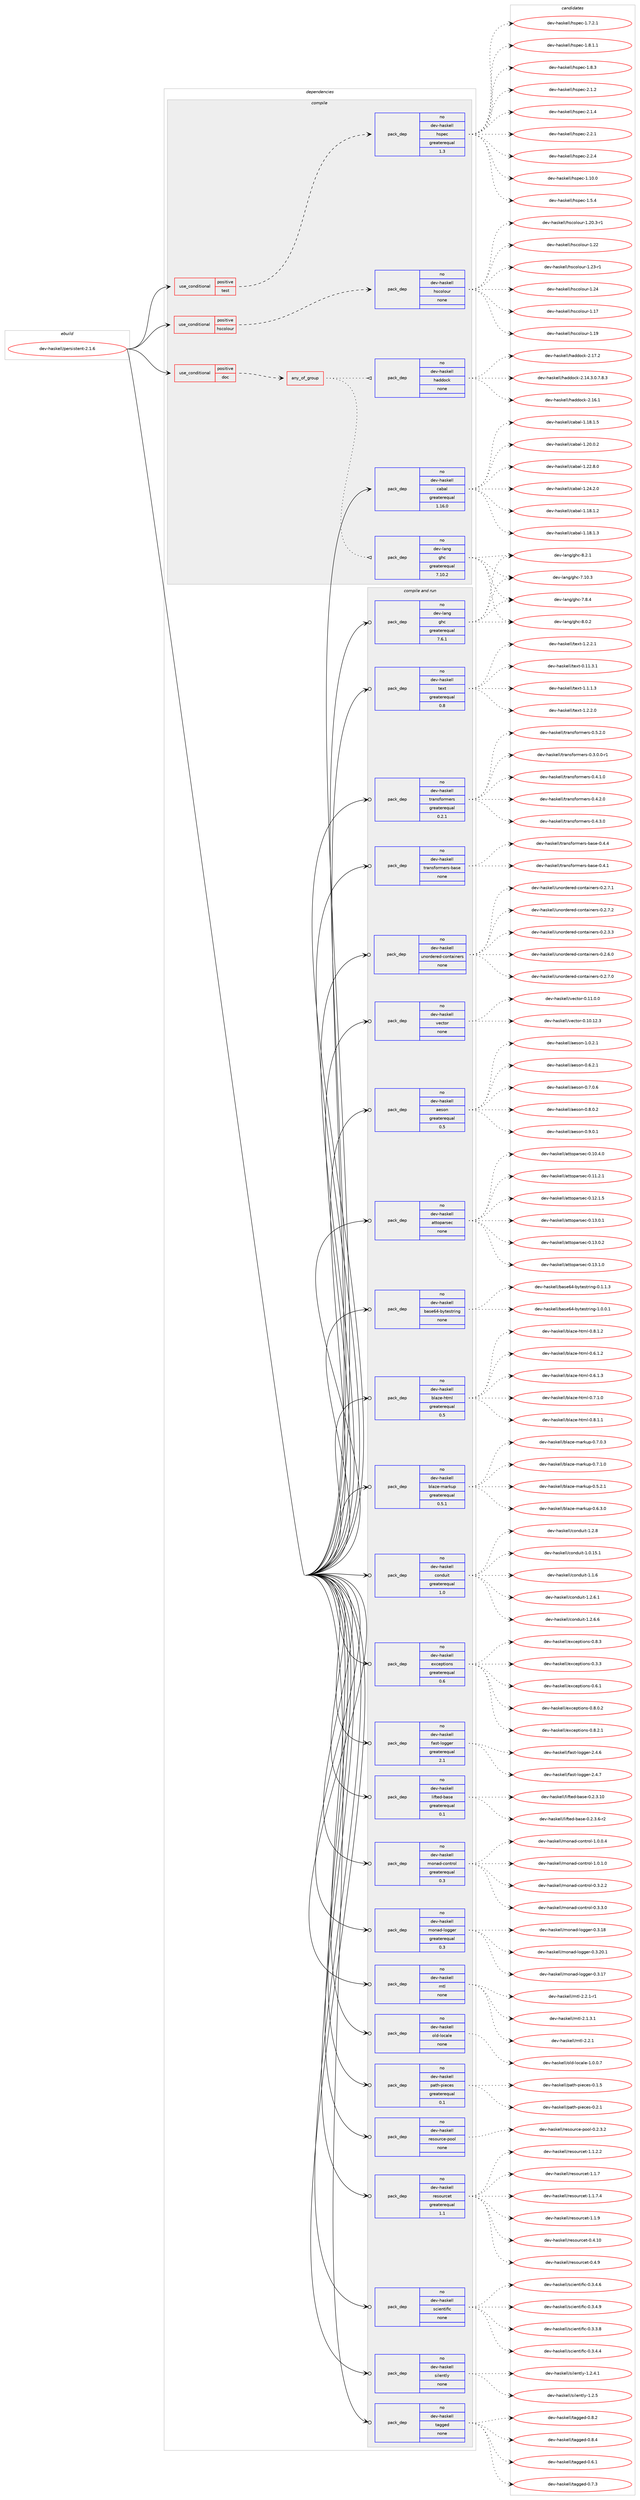 digraph prolog {

# *************
# Graph options
# *************

newrank=true;
concentrate=true;
compound=true;
graph [rankdir=LR,fontname=Helvetica,fontsize=10,ranksep=1.5];#, ranksep=2.5, nodesep=0.2];
edge  [arrowhead=vee];
node  [fontname=Helvetica,fontsize=10];

# **********
# The ebuild
# **********

subgraph cluster_leftcol {
color=gray;
rank=same;
label=<<i>ebuild</i>>;
id [label="dev-haskell/persistent-2.1.6", color=red, width=4, href="../dev-haskell/persistent-2.1.6.svg"];
}

# ****************
# The dependencies
# ****************

subgraph cluster_midcol {
color=gray;
label=<<i>dependencies</i>>;
subgraph cluster_compile {
fillcolor="#eeeeee";
style=filled;
label=<<i>compile</i>>;
subgraph cond20315 {
dependency89377 [label=<<TABLE BORDER="0" CELLBORDER="1" CELLSPACING="0" CELLPADDING="4"><TR><TD ROWSPAN="3" CELLPADDING="10">use_conditional</TD></TR><TR><TD>positive</TD></TR><TR><TD>doc</TD></TR></TABLE>>, shape=none, color=red];
subgraph any2487 {
dependency89378 [label=<<TABLE BORDER="0" CELLBORDER="1" CELLSPACING="0" CELLPADDING="4"><TR><TD CELLPADDING="10">any_of_group</TD></TR></TABLE>>, shape=none, color=red];subgraph pack66545 {
dependency89379 [label=<<TABLE BORDER="0" CELLBORDER="1" CELLSPACING="0" CELLPADDING="4" WIDTH="220"><TR><TD ROWSPAN="6" CELLPADDING="30">pack_dep</TD></TR><TR><TD WIDTH="110">no</TD></TR><TR><TD>dev-haskell</TD></TR><TR><TD>haddock</TD></TR><TR><TD>none</TD></TR><TR><TD></TD></TR></TABLE>>, shape=none, color=blue];
}
dependency89378:e -> dependency89379:w [weight=20,style="dotted",arrowhead="oinv"];
subgraph pack66546 {
dependency89380 [label=<<TABLE BORDER="0" CELLBORDER="1" CELLSPACING="0" CELLPADDING="4" WIDTH="220"><TR><TD ROWSPAN="6" CELLPADDING="30">pack_dep</TD></TR><TR><TD WIDTH="110">no</TD></TR><TR><TD>dev-lang</TD></TR><TR><TD>ghc</TD></TR><TR><TD>greaterequal</TD></TR><TR><TD>7.10.2</TD></TR></TABLE>>, shape=none, color=blue];
}
dependency89378:e -> dependency89380:w [weight=20,style="dotted",arrowhead="oinv"];
}
dependency89377:e -> dependency89378:w [weight=20,style="dashed",arrowhead="vee"];
}
id:e -> dependency89377:w [weight=20,style="solid",arrowhead="vee"];
subgraph cond20316 {
dependency89381 [label=<<TABLE BORDER="0" CELLBORDER="1" CELLSPACING="0" CELLPADDING="4"><TR><TD ROWSPAN="3" CELLPADDING="10">use_conditional</TD></TR><TR><TD>positive</TD></TR><TR><TD>hscolour</TD></TR></TABLE>>, shape=none, color=red];
subgraph pack66547 {
dependency89382 [label=<<TABLE BORDER="0" CELLBORDER="1" CELLSPACING="0" CELLPADDING="4" WIDTH="220"><TR><TD ROWSPAN="6" CELLPADDING="30">pack_dep</TD></TR><TR><TD WIDTH="110">no</TD></TR><TR><TD>dev-haskell</TD></TR><TR><TD>hscolour</TD></TR><TR><TD>none</TD></TR><TR><TD></TD></TR></TABLE>>, shape=none, color=blue];
}
dependency89381:e -> dependency89382:w [weight=20,style="dashed",arrowhead="vee"];
}
id:e -> dependency89381:w [weight=20,style="solid",arrowhead="vee"];
subgraph cond20317 {
dependency89383 [label=<<TABLE BORDER="0" CELLBORDER="1" CELLSPACING="0" CELLPADDING="4"><TR><TD ROWSPAN="3" CELLPADDING="10">use_conditional</TD></TR><TR><TD>positive</TD></TR><TR><TD>test</TD></TR></TABLE>>, shape=none, color=red];
subgraph pack66548 {
dependency89384 [label=<<TABLE BORDER="0" CELLBORDER="1" CELLSPACING="0" CELLPADDING="4" WIDTH="220"><TR><TD ROWSPAN="6" CELLPADDING="30">pack_dep</TD></TR><TR><TD WIDTH="110">no</TD></TR><TR><TD>dev-haskell</TD></TR><TR><TD>hspec</TD></TR><TR><TD>greaterequal</TD></TR><TR><TD>1.3</TD></TR></TABLE>>, shape=none, color=blue];
}
dependency89383:e -> dependency89384:w [weight=20,style="dashed",arrowhead="vee"];
}
id:e -> dependency89383:w [weight=20,style="solid",arrowhead="vee"];
subgraph pack66549 {
dependency89385 [label=<<TABLE BORDER="0" CELLBORDER="1" CELLSPACING="0" CELLPADDING="4" WIDTH="220"><TR><TD ROWSPAN="6" CELLPADDING="30">pack_dep</TD></TR><TR><TD WIDTH="110">no</TD></TR><TR><TD>dev-haskell</TD></TR><TR><TD>cabal</TD></TR><TR><TD>greaterequal</TD></TR><TR><TD>1.16.0</TD></TR></TABLE>>, shape=none, color=blue];
}
id:e -> dependency89385:w [weight=20,style="solid",arrowhead="vee"];
}
subgraph cluster_compileandrun {
fillcolor="#eeeeee";
style=filled;
label=<<i>compile and run</i>>;
subgraph pack66550 {
dependency89386 [label=<<TABLE BORDER="0" CELLBORDER="1" CELLSPACING="0" CELLPADDING="4" WIDTH="220"><TR><TD ROWSPAN="6" CELLPADDING="30">pack_dep</TD></TR><TR><TD WIDTH="110">no</TD></TR><TR><TD>dev-haskell</TD></TR><TR><TD>aeson</TD></TR><TR><TD>greaterequal</TD></TR><TR><TD>0.5</TD></TR></TABLE>>, shape=none, color=blue];
}
id:e -> dependency89386:w [weight=20,style="solid",arrowhead="odotvee"];
subgraph pack66551 {
dependency89387 [label=<<TABLE BORDER="0" CELLBORDER="1" CELLSPACING="0" CELLPADDING="4" WIDTH="220"><TR><TD ROWSPAN="6" CELLPADDING="30">pack_dep</TD></TR><TR><TD WIDTH="110">no</TD></TR><TR><TD>dev-haskell</TD></TR><TR><TD>attoparsec</TD></TR><TR><TD>none</TD></TR><TR><TD></TD></TR></TABLE>>, shape=none, color=blue];
}
id:e -> dependency89387:w [weight=20,style="solid",arrowhead="odotvee"];
subgraph pack66552 {
dependency89388 [label=<<TABLE BORDER="0" CELLBORDER="1" CELLSPACING="0" CELLPADDING="4" WIDTH="220"><TR><TD ROWSPAN="6" CELLPADDING="30">pack_dep</TD></TR><TR><TD WIDTH="110">no</TD></TR><TR><TD>dev-haskell</TD></TR><TR><TD>base64-bytestring</TD></TR><TR><TD>none</TD></TR><TR><TD></TD></TR></TABLE>>, shape=none, color=blue];
}
id:e -> dependency89388:w [weight=20,style="solid",arrowhead="odotvee"];
subgraph pack66553 {
dependency89389 [label=<<TABLE BORDER="0" CELLBORDER="1" CELLSPACING="0" CELLPADDING="4" WIDTH="220"><TR><TD ROWSPAN="6" CELLPADDING="30">pack_dep</TD></TR><TR><TD WIDTH="110">no</TD></TR><TR><TD>dev-haskell</TD></TR><TR><TD>blaze-html</TD></TR><TR><TD>greaterequal</TD></TR><TR><TD>0.5</TD></TR></TABLE>>, shape=none, color=blue];
}
id:e -> dependency89389:w [weight=20,style="solid",arrowhead="odotvee"];
subgraph pack66554 {
dependency89390 [label=<<TABLE BORDER="0" CELLBORDER="1" CELLSPACING="0" CELLPADDING="4" WIDTH="220"><TR><TD ROWSPAN="6" CELLPADDING="30">pack_dep</TD></TR><TR><TD WIDTH="110">no</TD></TR><TR><TD>dev-haskell</TD></TR><TR><TD>blaze-markup</TD></TR><TR><TD>greaterequal</TD></TR><TR><TD>0.5.1</TD></TR></TABLE>>, shape=none, color=blue];
}
id:e -> dependency89390:w [weight=20,style="solid",arrowhead="odotvee"];
subgraph pack66555 {
dependency89391 [label=<<TABLE BORDER="0" CELLBORDER="1" CELLSPACING="0" CELLPADDING="4" WIDTH="220"><TR><TD ROWSPAN="6" CELLPADDING="30">pack_dep</TD></TR><TR><TD WIDTH="110">no</TD></TR><TR><TD>dev-haskell</TD></TR><TR><TD>conduit</TD></TR><TR><TD>greaterequal</TD></TR><TR><TD>1.0</TD></TR></TABLE>>, shape=none, color=blue];
}
id:e -> dependency89391:w [weight=20,style="solid",arrowhead="odotvee"];
subgraph pack66556 {
dependency89392 [label=<<TABLE BORDER="0" CELLBORDER="1" CELLSPACING="0" CELLPADDING="4" WIDTH="220"><TR><TD ROWSPAN="6" CELLPADDING="30">pack_dep</TD></TR><TR><TD WIDTH="110">no</TD></TR><TR><TD>dev-haskell</TD></TR><TR><TD>exceptions</TD></TR><TR><TD>greaterequal</TD></TR><TR><TD>0.6</TD></TR></TABLE>>, shape=none, color=blue];
}
id:e -> dependency89392:w [weight=20,style="solid",arrowhead="odotvee"];
subgraph pack66557 {
dependency89393 [label=<<TABLE BORDER="0" CELLBORDER="1" CELLSPACING="0" CELLPADDING="4" WIDTH="220"><TR><TD ROWSPAN="6" CELLPADDING="30">pack_dep</TD></TR><TR><TD WIDTH="110">no</TD></TR><TR><TD>dev-haskell</TD></TR><TR><TD>fast-logger</TD></TR><TR><TD>greaterequal</TD></TR><TR><TD>2.1</TD></TR></TABLE>>, shape=none, color=blue];
}
id:e -> dependency89393:w [weight=20,style="solid",arrowhead="odotvee"];
subgraph pack66558 {
dependency89394 [label=<<TABLE BORDER="0" CELLBORDER="1" CELLSPACING="0" CELLPADDING="4" WIDTH="220"><TR><TD ROWSPAN="6" CELLPADDING="30">pack_dep</TD></TR><TR><TD WIDTH="110">no</TD></TR><TR><TD>dev-haskell</TD></TR><TR><TD>lifted-base</TD></TR><TR><TD>greaterequal</TD></TR><TR><TD>0.1</TD></TR></TABLE>>, shape=none, color=blue];
}
id:e -> dependency89394:w [weight=20,style="solid",arrowhead="odotvee"];
subgraph pack66559 {
dependency89395 [label=<<TABLE BORDER="0" CELLBORDER="1" CELLSPACING="0" CELLPADDING="4" WIDTH="220"><TR><TD ROWSPAN="6" CELLPADDING="30">pack_dep</TD></TR><TR><TD WIDTH="110">no</TD></TR><TR><TD>dev-haskell</TD></TR><TR><TD>monad-control</TD></TR><TR><TD>greaterequal</TD></TR><TR><TD>0.3</TD></TR></TABLE>>, shape=none, color=blue];
}
id:e -> dependency89395:w [weight=20,style="solid",arrowhead="odotvee"];
subgraph pack66560 {
dependency89396 [label=<<TABLE BORDER="0" CELLBORDER="1" CELLSPACING="0" CELLPADDING="4" WIDTH="220"><TR><TD ROWSPAN="6" CELLPADDING="30">pack_dep</TD></TR><TR><TD WIDTH="110">no</TD></TR><TR><TD>dev-haskell</TD></TR><TR><TD>monad-logger</TD></TR><TR><TD>greaterequal</TD></TR><TR><TD>0.3</TD></TR></TABLE>>, shape=none, color=blue];
}
id:e -> dependency89396:w [weight=20,style="solid",arrowhead="odotvee"];
subgraph pack66561 {
dependency89397 [label=<<TABLE BORDER="0" CELLBORDER="1" CELLSPACING="0" CELLPADDING="4" WIDTH="220"><TR><TD ROWSPAN="6" CELLPADDING="30">pack_dep</TD></TR><TR><TD WIDTH="110">no</TD></TR><TR><TD>dev-haskell</TD></TR><TR><TD>mtl</TD></TR><TR><TD>none</TD></TR><TR><TD></TD></TR></TABLE>>, shape=none, color=blue];
}
id:e -> dependency89397:w [weight=20,style="solid",arrowhead="odotvee"];
subgraph pack66562 {
dependency89398 [label=<<TABLE BORDER="0" CELLBORDER="1" CELLSPACING="0" CELLPADDING="4" WIDTH="220"><TR><TD ROWSPAN="6" CELLPADDING="30">pack_dep</TD></TR><TR><TD WIDTH="110">no</TD></TR><TR><TD>dev-haskell</TD></TR><TR><TD>old-locale</TD></TR><TR><TD>none</TD></TR><TR><TD></TD></TR></TABLE>>, shape=none, color=blue];
}
id:e -> dependency89398:w [weight=20,style="solid",arrowhead="odotvee"];
subgraph pack66563 {
dependency89399 [label=<<TABLE BORDER="0" CELLBORDER="1" CELLSPACING="0" CELLPADDING="4" WIDTH="220"><TR><TD ROWSPAN="6" CELLPADDING="30">pack_dep</TD></TR><TR><TD WIDTH="110">no</TD></TR><TR><TD>dev-haskell</TD></TR><TR><TD>path-pieces</TD></TR><TR><TD>greaterequal</TD></TR><TR><TD>0.1</TD></TR></TABLE>>, shape=none, color=blue];
}
id:e -> dependency89399:w [weight=20,style="solid",arrowhead="odotvee"];
subgraph pack66564 {
dependency89400 [label=<<TABLE BORDER="0" CELLBORDER="1" CELLSPACING="0" CELLPADDING="4" WIDTH="220"><TR><TD ROWSPAN="6" CELLPADDING="30">pack_dep</TD></TR><TR><TD WIDTH="110">no</TD></TR><TR><TD>dev-haskell</TD></TR><TR><TD>resource-pool</TD></TR><TR><TD>none</TD></TR><TR><TD></TD></TR></TABLE>>, shape=none, color=blue];
}
id:e -> dependency89400:w [weight=20,style="solid",arrowhead="odotvee"];
subgraph pack66565 {
dependency89401 [label=<<TABLE BORDER="0" CELLBORDER="1" CELLSPACING="0" CELLPADDING="4" WIDTH="220"><TR><TD ROWSPAN="6" CELLPADDING="30">pack_dep</TD></TR><TR><TD WIDTH="110">no</TD></TR><TR><TD>dev-haskell</TD></TR><TR><TD>resourcet</TD></TR><TR><TD>greaterequal</TD></TR><TR><TD>1.1</TD></TR></TABLE>>, shape=none, color=blue];
}
id:e -> dependency89401:w [weight=20,style="solid",arrowhead="odotvee"];
subgraph pack66566 {
dependency89402 [label=<<TABLE BORDER="0" CELLBORDER="1" CELLSPACING="0" CELLPADDING="4" WIDTH="220"><TR><TD ROWSPAN="6" CELLPADDING="30">pack_dep</TD></TR><TR><TD WIDTH="110">no</TD></TR><TR><TD>dev-haskell</TD></TR><TR><TD>scientific</TD></TR><TR><TD>none</TD></TR><TR><TD></TD></TR></TABLE>>, shape=none, color=blue];
}
id:e -> dependency89402:w [weight=20,style="solid",arrowhead="odotvee"];
subgraph pack66567 {
dependency89403 [label=<<TABLE BORDER="0" CELLBORDER="1" CELLSPACING="0" CELLPADDING="4" WIDTH="220"><TR><TD ROWSPAN="6" CELLPADDING="30">pack_dep</TD></TR><TR><TD WIDTH="110">no</TD></TR><TR><TD>dev-haskell</TD></TR><TR><TD>silently</TD></TR><TR><TD>none</TD></TR><TR><TD></TD></TR></TABLE>>, shape=none, color=blue];
}
id:e -> dependency89403:w [weight=20,style="solid",arrowhead="odotvee"];
subgraph pack66568 {
dependency89404 [label=<<TABLE BORDER="0" CELLBORDER="1" CELLSPACING="0" CELLPADDING="4" WIDTH="220"><TR><TD ROWSPAN="6" CELLPADDING="30">pack_dep</TD></TR><TR><TD WIDTH="110">no</TD></TR><TR><TD>dev-haskell</TD></TR><TR><TD>tagged</TD></TR><TR><TD>none</TD></TR><TR><TD></TD></TR></TABLE>>, shape=none, color=blue];
}
id:e -> dependency89404:w [weight=20,style="solid",arrowhead="odotvee"];
subgraph pack66569 {
dependency89405 [label=<<TABLE BORDER="0" CELLBORDER="1" CELLSPACING="0" CELLPADDING="4" WIDTH="220"><TR><TD ROWSPAN="6" CELLPADDING="30">pack_dep</TD></TR><TR><TD WIDTH="110">no</TD></TR><TR><TD>dev-haskell</TD></TR><TR><TD>text</TD></TR><TR><TD>greaterequal</TD></TR><TR><TD>0.8</TD></TR></TABLE>>, shape=none, color=blue];
}
id:e -> dependency89405:w [weight=20,style="solid",arrowhead="odotvee"];
subgraph pack66570 {
dependency89406 [label=<<TABLE BORDER="0" CELLBORDER="1" CELLSPACING="0" CELLPADDING="4" WIDTH="220"><TR><TD ROWSPAN="6" CELLPADDING="30">pack_dep</TD></TR><TR><TD WIDTH="110">no</TD></TR><TR><TD>dev-haskell</TD></TR><TR><TD>transformers</TD></TR><TR><TD>greaterequal</TD></TR><TR><TD>0.2.1</TD></TR></TABLE>>, shape=none, color=blue];
}
id:e -> dependency89406:w [weight=20,style="solid",arrowhead="odotvee"];
subgraph pack66571 {
dependency89407 [label=<<TABLE BORDER="0" CELLBORDER="1" CELLSPACING="0" CELLPADDING="4" WIDTH="220"><TR><TD ROWSPAN="6" CELLPADDING="30">pack_dep</TD></TR><TR><TD WIDTH="110">no</TD></TR><TR><TD>dev-haskell</TD></TR><TR><TD>transformers-base</TD></TR><TR><TD>none</TD></TR><TR><TD></TD></TR></TABLE>>, shape=none, color=blue];
}
id:e -> dependency89407:w [weight=20,style="solid",arrowhead="odotvee"];
subgraph pack66572 {
dependency89408 [label=<<TABLE BORDER="0" CELLBORDER="1" CELLSPACING="0" CELLPADDING="4" WIDTH="220"><TR><TD ROWSPAN="6" CELLPADDING="30">pack_dep</TD></TR><TR><TD WIDTH="110">no</TD></TR><TR><TD>dev-haskell</TD></TR><TR><TD>unordered-containers</TD></TR><TR><TD>none</TD></TR><TR><TD></TD></TR></TABLE>>, shape=none, color=blue];
}
id:e -> dependency89408:w [weight=20,style="solid",arrowhead="odotvee"];
subgraph pack66573 {
dependency89409 [label=<<TABLE BORDER="0" CELLBORDER="1" CELLSPACING="0" CELLPADDING="4" WIDTH="220"><TR><TD ROWSPAN="6" CELLPADDING="30">pack_dep</TD></TR><TR><TD WIDTH="110">no</TD></TR><TR><TD>dev-haskell</TD></TR><TR><TD>vector</TD></TR><TR><TD>none</TD></TR><TR><TD></TD></TR></TABLE>>, shape=none, color=blue];
}
id:e -> dependency89409:w [weight=20,style="solid",arrowhead="odotvee"];
subgraph pack66574 {
dependency89410 [label=<<TABLE BORDER="0" CELLBORDER="1" CELLSPACING="0" CELLPADDING="4" WIDTH="220"><TR><TD ROWSPAN="6" CELLPADDING="30">pack_dep</TD></TR><TR><TD WIDTH="110">no</TD></TR><TR><TD>dev-lang</TD></TR><TR><TD>ghc</TD></TR><TR><TD>greaterequal</TD></TR><TR><TD>7.6.1</TD></TR></TABLE>>, shape=none, color=blue];
}
id:e -> dependency89410:w [weight=20,style="solid",arrowhead="odotvee"];
}
subgraph cluster_run {
fillcolor="#eeeeee";
style=filled;
label=<<i>run</i>>;
}
}

# **************
# The candidates
# **************

subgraph cluster_choices {
rank=same;
color=gray;
label=<<i>candidates</i>>;

subgraph choice66545 {
color=black;
nodesep=1;
choice1001011184510497115107101108108471049710010011199107455046495246514648465546564651 [label="dev-haskell/haddock-2.14.3.0.7.8.3", color=red, width=4,href="../dev-haskell/haddock-2.14.3.0.7.8.3.svg"];
choice100101118451049711510710110810847104971001001119910745504649544649 [label="dev-haskell/haddock-2.16.1", color=red, width=4,href="../dev-haskell/haddock-2.16.1.svg"];
choice100101118451049711510710110810847104971001001119910745504649554650 [label="dev-haskell/haddock-2.17.2", color=red, width=4,href="../dev-haskell/haddock-2.17.2.svg"];
dependency89379:e -> choice1001011184510497115107101108108471049710010011199107455046495246514648465546564651:w [style=dotted,weight="100"];
dependency89379:e -> choice100101118451049711510710110810847104971001001119910745504649544649:w [style=dotted,weight="100"];
dependency89379:e -> choice100101118451049711510710110810847104971001001119910745504649554650:w [style=dotted,weight="100"];
}
subgraph choice66546 {
color=black;
nodesep=1;
choice1001011184510897110103471031049945554649484651 [label="dev-lang/ghc-7.10.3", color=red, width=4,href="../dev-lang/ghc-7.10.3.svg"];
choice10010111845108971101034710310499455546564652 [label="dev-lang/ghc-7.8.4", color=red, width=4,href="../dev-lang/ghc-7.8.4.svg"];
choice10010111845108971101034710310499455646484650 [label="dev-lang/ghc-8.0.2", color=red, width=4,href="../dev-lang/ghc-8.0.2.svg"];
choice10010111845108971101034710310499455646504649 [label="dev-lang/ghc-8.2.1", color=red, width=4,href="../dev-lang/ghc-8.2.1.svg"];
dependency89380:e -> choice1001011184510897110103471031049945554649484651:w [style=dotted,weight="100"];
dependency89380:e -> choice10010111845108971101034710310499455546564652:w [style=dotted,weight="100"];
dependency89380:e -> choice10010111845108971101034710310499455646484650:w [style=dotted,weight="100"];
dependency89380:e -> choice10010111845108971101034710310499455646504649:w [style=dotted,weight="100"];
}
subgraph choice66547 {
color=black;
nodesep=1;
choice100101118451049711510710110810847104115991111081111171144549464955 [label="dev-haskell/hscolour-1.17", color=red, width=4,href="../dev-haskell/hscolour-1.17.svg"];
choice100101118451049711510710110810847104115991111081111171144549464957 [label="dev-haskell/hscolour-1.19", color=red, width=4,href="../dev-haskell/hscolour-1.19.svg"];
choice10010111845104971151071011081084710411599111108111117114454946504846514511449 [label="dev-haskell/hscolour-1.20.3-r1", color=red, width=4,href="../dev-haskell/hscolour-1.20.3-r1.svg"];
choice100101118451049711510710110810847104115991111081111171144549465050 [label="dev-haskell/hscolour-1.22", color=red, width=4,href="../dev-haskell/hscolour-1.22.svg"];
choice1001011184510497115107101108108471041159911110811111711445494650514511449 [label="dev-haskell/hscolour-1.23-r1", color=red, width=4,href="../dev-haskell/hscolour-1.23-r1.svg"];
choice100101118451049711510710110810847104115991111081111171144549465052 [label="dev-haskell/hscolour-1.24", color=red, width=4,href="../dev-haskell/hscolour-1.24.svg"];
dependency89382:e -> choice100101118451049711510710110810847104115991111081111171144549464955:w [style=dotted,weight="100"];
dependency89382:e -> choice100101118451049711510710110810847104115991111081111171144549464957:w [style=dotted,weight="100"];
dependency89382:e -> choice10010111845104971151071011081084710411599111108111117114454946504846514511449:w [style=dotted,weight="100"];
dependency89382:e -> choice100101118451049711510710110810847104115991111081111171144549465050:w [style=dotted,weight="100"];
dependency89382:e -> choice1001011184510497115107101108108471041159911110811111711445494650514511449:w [style=dotted,weight="100"];
dependency89382:e -> choice100101118451049711510710110810847104115991111081111171144549465052:w [style=dotted,weight="100"];
}
subgraph choice66548 {
color=black;
nodesep=1;
choice1001011184510497115107101108108471041151121019945494649484648 [label="dev-haskell/hspec-1.10.0", color=red, width=4,href="../dev-haskell/hspec-1.10.0.svg"];
choice10010111845104971151071011081084710411511210199454946534652 [label="dev-haskell/hspec-1.5.4", color=red, width=4,href="../dev-haskell/hspec-1.5.4.svg"];
choice100101118451049711510710110810847104115112101994549465546504649 [label="dev-haskell/hspec-1.7.2.1", color=red, width=4,href="../dev-haskell/hspec-1.7.2.1.svg"];
choice100101118451049711510710110810847104115112101994549465646494649 [label="dev-haskell/hspec-1.8.1.1", color=red, width=4,href="../dev-haskell/hspec-1.8.1.1.svg"];
choice10010111845104971151071011081084710411511210199454946564651 [label="dev-haskell/hspec-1.8.3", color=red, width=4,href="../dev-haskell/hspec-1.8.3.svg"];
choice10010111845104971151071011081084710411511210199455046494650 [label="dev-haskell/hspec-2.1.2", color=red, width=4,href="../dev-haskell/hspec-2.1.2.svg"];
choice10010111845104971151071011081084710411511210199455046494652 [label="dev-haskell/hspec-2.1.4", color=red, width=4,href="../dev-haskell/hspec-2.1.4.svg"];
choice10010111845104971151071011081084710411511210199455046504649 [label="dev-haskell/hspec-2.2.1", color=red, width=4,href="../dev-haskell/hspec-2.2.1.svg"];
choice10010111845104971151071011081084710411511210199455046504652 [label="dev-haskell/hspec-2.2.4", color=red, width=4,href="../dev-haskell/hspec-2.2.4.svg"];
dependency89384:e -> choice1001011184510497115107101108108471041151121019945494649484648:w [style=dotted,weight="100"];
dependency89384:e -> choice10010111845104971151071011081084710411511210199454946534652:w [style=dotted,weight="100"];
dependency89384:e -> choice100101118451049711510710110810847104115112101994549465546504649:w [style=dotted,weight="100"];
dependency89384:e -> choice100101118451049711510710110810847104115112101994549465646494649:w [style=dotted,weight="100"];
dependency89384:e -> choice10010111845104971151071011081084710411511210199454946564651:w [style=dotted,weight="100"];
dependency89384:e -> choice10010111845104971151071011081084710411511210199455046494650:w [style=dotted,weight="100"];
dependency89384:e -> choice10010111845104971151071011081084710411511210199455046494652:w [style=dotted,weight="100"];
dependency89384:e -> choice10010111845104971151071011081084710411511210199455046504649:w [style=dotted,weight="100"];
dependency89384:e -> choice10010111845104971151071011081084710411511210199455046504652:w [style=dotted,weight="100"];
}
subgraph choice66549 {
color=black;
nodesep=1;
choice10010111845104971151071011081084799979897108454946495646494650 [label="dev-haskell/cabal-1.18.1.2", color=red, width=4,href="../dev-haskell/cabal-1.18.1.2.svg"];
choice10010111845104971151071011081084799979897108454946495646494651 [label="dev-haskell/cabal-1.18.1.3", color=red, width=4,href="../dev-haskell/cabal-1.18.1.3.svg"];
choice10010111845104971151071011081084799979897108454946495646494653 [label="dev-haskell/cabal-1.18.1.5", color=red, width=4,href="../dev-haskell/cabal-1.18.1.5.svg"];
choice10010111845104971151071011081084799979897108454946504846484650 [label="dev-haskell/cabal-1.20.0.2", color=red, width=4,href="../dev-haskell/cabal-1.20.0.2.svg"];
choice10010111845104971151071011081084799979897108454946505046564648 [label="dev-haskell/cabal-1.22.8.0", color=red, width=4,href="../dev-haskell/cabal-1.22.8.0.svg"];
choice10010111845104971151071011081084799979897108454946505246504648 [label="dev-haskell/cabal-1.24.2.0", color=red, width=4,href="../dev-haskell/cabal-1.24.2.0.svg"];
dependency89385:e -> choice10010111845104971151071011081084799979897108454946495646494650:w [style=dotted,weight="100"];
dependency89385:e -> choice10010111845104971151071011081084799979897108454946495646494651:w [style=dotted,weight="100"];
dependency89385:e -> choice10010111845104971151071011081084799979897108454946495646494653:w [style=dotted,weight="100"];
dependency89385:e -> choice10010111845104971151071011081084799979897108454946504846484650:w [style=dotted,weight="100"];
dependency89385:e -> choice10010111845104971151071011081084799979897108454946505046564648:w [style=dotted,weight="100"];
dependency89385:e -> choice10010111845104971151071011081084799979897108454946505246504648:w [style=dotted,weight="100"];
}
subgraph choice66550 {
color=black;
nodesep=1;
choice100101118451049711510710110810847971011151111104548465446504649 [label="dev-haskell/aeson-0.6.2.1", color=red, width=4,href="../dev-haskell/aeson-0.6.2.1.svg"];
choice100101118451049711510710110810847971011151111104548465546484654 [label="dev-haskell/aeson-0.7.0.6", color=red, width=4,href="../dev-haskell/aeson-0.7.0.6.svg"];
choice100101118451049711510710110810847971011151111104548465646484650 [label="dev-haskell/aeson-0.8.0.2", color=red, width=4,href="../dev-haskell/aeson-0.8.0.2.svg"];
choice100101118451049711510710110810847971011151111104548465746484649 [label="dev-haskell/aeson-0.9.0.1", color=red, width=4,href="../dev-haskell/aeson-0.9.0.1.svg"];
choice100101118451049711510710110810847971011151111104549464846504649 [label="dev-haskell/aeson-1.0.2.1", color=red, width=4,href="../dev-haskell/aeson-1.0.2.1.svg"];
dependency89386:e -> choice100101118451049711510710110810847971011151111104548465446504649:w [style=dotted,weight="100"];
dependency89386:e -> choice100101118451049711510710110810847971011151111104548465546484654:w [style=dotted,weight="100"];
dependency89386:e -> choice100101118451049711510710110810847971011151111104548465646484650:w [style=dotted,weight="100"];
dependency89386:e -> choice100101118451049711510710110810847971011151111104548465746484649:w [style=dotted,weight="100"];
dependency89386:e -> choice100101118451049711510710110810847971011151111104549464846504649:w [style=dotted,weight="100"];
}
subgraph choice66551 {
color=black;
nodesep=1;
choice100101118451049711510710110810847971161161111129711411510199454846494846524648 [label="dev-haskell/attoparsec-0.10.4.0", color=red, width=4,href="../dev-haskell/attoparsec-0.10.4.0.svg"];
choice100101118451049711510710110810847971161161111129711411510199454846494946504649 [label="dev-haskell/attoparsec-0.11.2.1", color=red, width=4,href="../dev-haskell/attoparsec-0.11.2.1.svg"];
choice100101118451049711510710110810847971161161111129711411510199454846495046494653 [label="dev-haskell/attoparsec-0.12.1.5", color=red, width=4,href="../dev-haskell/attoparsec-0.12.1.5.svg"];
choice100101118451049711510710110810847971161161111129711411510199454846495146484649 [label="dev-haskell/attoparsec-0.13.0.1", color=red, width=4,href="../dev-haskell/attoparsec-0.13.0.1.svg"];
choice100101118451049711510710110810847971161161111129711411510199454846495146484650 [label="dev-haskell/attoparsec-0.13.0.2", color=red, width=4,href="../dev-haskell/attoparsec-0.13.0.2.svg"];
choice100101118451049711510710110810847971161161111129711411510199454846495146494648 [label="dev-haskell/attoparsec-0.13.1.0", color=red, width=4,href="../dev-haskell/attoparsec-0.13.1.0.svg"];
dependency89387:e -> choice100101118451049711510710110810847971161161111129711411510199454846494846524648:w [style=dotted,weight="100"];
dependency89387:e -> choice100101118451049711510710110810847971161161111129711411510199454846494946504649:w [style=dotted,weight="100"];
dependency89387:e -> choice100101118451049711510710110810847971161161111129711411510199454846495046494653:w [style=dotted,weight="100"];
dependency89387:e -> choice100101118451049711510710110810847971161161111129711411510199454846495146484649:w [style=dotted,weight="100"];
dependency89387:e -> choice100101118451049711510710110810847971161161111129711411510199454846495146484650:w [style=dotted,weight="100"];
dependency89387:e -> choice100101118451049711510710110810847971161161111129711411510199454846495146494648:w [style=dotted,weight="100"];
}
subgraph choice66552 {
color=black;
nodesep=1;
choice1001011184510497115107101108108479897115101545245981211161011151161141051101034548464946494651 [label="dev-haskell/base64-bytestring-0.1.1.3", color=red, width=4,href="../dev-haskell/base64-bytestring-0.1.1.3.svg"];
choice1001011184510497115107101108108479897115101545245981211161011151161141051101034549464846484649 [label="dev-haskell/base64-bytestring-1.0.0.1", color=red, width=4,href="../dev-haskell/base64-bytestring-1.0.0.1.svg"];
dependency89388:e -> choice1001011184510497115107101108108479897115101545245981211161011151161141051101034548464946494651:w [style=dotted,weight="100"];
dependency89388:e -> choice1001011184510497115107101108108479897115101545245981211161011151161141051101034549464846484649:w [style=dotted,weight="100"];
}
subgraph choice66553 {
color=black;
nodesep=1;
choice1001011184510497115107101108108479810897122101451041161091084548465446494650 [label="dev-haskell/blaze-html-0.6.1.2", color=red, width=4,href="../dev-haskell/blaze-html-0.6.1.2.svg"];
choice1001011184510497115107101108108479810897122101451041161091084548465446494651 [label="dev-haskell/blaze-html-0.6.1.3", color=red, width=4,href="../dev-haskell/blaze-html-0.6.1.3.svg"];
choice1001011184510497115107101108108479810897122101451041161091084548465546494648 [label="dev-haskell/blaze-html-0.7.1.0", color=red, width=4,href="../dev-haskell/blaze-html-0.7.1.0.svg"];
choice1001011184510497115107101108108479810897122101451041161091084548465646494649 [label="dev-haskell/blaze-html-0.8.1.1", color=red, width=4,href="../dev-haskell/blaze-html-0.8.1.1.svg"];
choice1001011184510497115107101108108479810897122101451041161091084548465646494650 [label="dev-haskell/blaze-html-0.8.1.2", color=red, width=4,href="../dev-haskell/blaze-html-0.8.1.2.svg"];
dependency89389:e -> choice1001011184510497115107101108108479810897122101451041161091084548465446494650:w [style=dotted,weight="100"];
dependency89389:e -> choice1001011184510497115107101108108479810897122101451041161091084548465446494651:w [style=dotted,weight="100"];
dependency89389:e -> choice1001011184510497115107101108108479810897122101451041161091084548465546494648:w [style=dotted,weight="100"];
dependency89389:e -> choice1001011184510497115107101108108479810897122101451041161091084548465646494649:w [style=dotted,weight="100"];
dependency89389:e -> choice1001011184510497115107101108108479810897122101451041161091084548465646494650:w [style=dotted,weight="100"];
}
subgraph choice66554 {
color=black;
nodesep=1;
choice100101118451049711510710110810847981089712210145109971141071171124548465346504649 [label="dev-haskell/blaze-markup-0.5.2.1", color=red, width=4,href="../dev-haskell/blaze-markup-0.5.2.1.svg"];
choice100101118451049711510710110810847981089712210145109971141071171124548465446514648 [label="dev-haskell/blaze-markup-0.6.3.0", color=red, width=4,href="../dev-haskell/blaze-markup-0.6.3.0.svg"];
choice100101118451049711510710110810847981089712210145109971141071171124548465546484651 [label="dev-haskell/blaze-markup-0.7.0.3", color=red, width=4,href="../dev-haskell/blaze-markup-0.7.0.3.svg"];
choice100101118451049711510710110810847981089712210145109971141071171124548465546494648 [label="dev-haskell/blaze-markup-0.7.1.0", color=red, width=4,href="../dev-haskell/blaze-markup-0.7.1.0.svg"];
dependency89390:e -> choice100101118451049711510710110810847981089712210145109971141071171124548465346504649:w [style=dotted,weight="100"];
dependency89390:e -> choice100101118451049711510710110810847981089712210145109971141071171124548465446514648:w [style=dotted,weight="100"];
dependency89390:e -> choice100101118451049711510710110810847981089712210145109971141071171124548465546484651:w [style=dotted,weight="100"];
dependency89390:e -> choice100101118451049711510710110810847981089712210145109971141071171124548465546494648:w [style=dotted,weight="100"];
}
subgraph choice66555 {
color=black;
nodesep=1;
choice10010111845104971151071011081084799111110100117105116454946484649534649 [label="dev-haskell/conduit-1.0.15.1", color=red, width=4,href="../dev-haskell/conduit-1.0.15.1.svg"];
choice10010111845104971151071011081084799111110100117105116454946494654 [label="dev-haskell/conduit-1.1.6", color=red, width=4,href="../dev-haskell/conduit-1.1.6.svg"];
choice100101118451049711510710110810847991111101001171051164549465046544649 [label="dev-haskell/conduit-1.2.6.1", color=red, width=4,href="../dev-haskell/conduit-1.2.6.1.svg"];
choice100101118451049711510710110810847991111101001171051164549465046544654 [label="dev-haskell/conduit-1.2.6.6", color=red, width=4,href="../dev-haskell/conduit-1.2.6.6.svg"];
choice10010111845104971151071011081084799111110100117105116454946504656 [label="dev-haskell/conduit-1.2.8", color=red, width=4,href="../dev-haskell/conduit-1.2.8.svg"];
dependency89391:e -> choice10010111845104971151071011081084799111110100117105116454946484649534649:w [style=dotted,weight="100"];
dependency89391:e -> choice10010111845104971151071011081084799111110100117105116454946494654:w [style=dotted,weight="100"];
dependency89391:e -> choice100101118451049711510710110810847991111101001171051164549465046544649:w [style=dotted,weight="100"];
dependency89391:e -> choice100101118451049711510710110810847991111101001171051164549465046544654:w [style=dotted,weight="100"];
dependency89391:e -> choice10010111845104971151071011081084799111110100117105116454946504656:w [style=dotted,weight="100"];
}
subgraph choice66556 {
color=black;
nodesep=1;
choice10010111845104971151071011081084710112099101112116105111110115454846514651 [label="dev-haskell/exceptions-0.3.3", color=red, width=4,href="../dev-haskell/exceptions-0.3.3.svg"];
choice10010111845104971151071011081084710112099101112116105111110115454846544649 [label="dev-haskell/exceptions-0.6.1", color=red, width=4,href="../dev-haskell/exceptions-0.6.1.svg"];
choice100101118451049711510710110810847101120991011121161051111101154548465646484650 [label="dev-haskell/exceptions-0.8.0.2", color=red, width=4,href="../dev-haskell/exceptions-0.8.0.2.svg"];
choice100101118451049711510710110810847101120991011121161051111101154548465646504649 [label="dev-haskell/exceptions-0.8.2.1", color=red, width=4,href="../dev-haskell/exceptions-0.8.2.1.svg"];
choice10010111845104971151071011081084710112099101112116105111110115454846564651 [label="dev-haskell/exceptions-0.8.3", color=red, width=4,href="../dev-haskell/exceptions-0.8.3.svg"];
dependency89392:e -> choice10010111845104971151071011081084710112099101112116105111110115454846514651:w [style=dotted,weight="100"];
dependency89392:e -> choice10010111845104971151071011081084710112099101112116105111110115454846544649:w [style=dotted,weight="100"];
dependency89392:e -> choice100101118451049711510710110810847101120991011121161051111101154548465646484650:w [style=dotted,weight="100"];
dependency89392:e -> choice100101118451049711510710110810847101120991011121161051111101154548465646504649:w [style=dotted,weight="100"];
dependency89392:e -> choice10010111845104971151071011081084710112099101112116105111110115454846564651:w [style=dotted,weight="100"];
}
subgraph choice66557 {
color=black;
nodesep=1;
choice1001011184510497115107101108108471029711511645108111103103101114455046524654 [label="dev-haskell/fast-logger-2.4.6", color=red, width=4,href="../dev-haskell/fast-logger-2.4.6.svg"];
choice1001011184510497115107101108108471029711511645108111103103101114455046524655 [label="dev-haskell/fast-logger-2.4.7", color=red, width=4,href="../dev-haskell/fast-logger-2.4.7.svg"];
dependency89393:e -> choice1001011184510497115107101108108471029711511645108111103103101114455046524654:w [style=dotted,weight="100"];
dependency89393:e -> choice1001011184510497115107101108108471029711511645108111103103101114455046524655:w [style=dotted,weight="100"];
}
subgraph choice66558 {
color=black;
nodesep=1;
choice100101118451049711510710110810847108105102116101100459897115101454846504651464948 [label="dev-haskell/lifted-base-0.2.3.10", color=red, width=4,href="../dev-haskell/lifted-base-0.2.3.10.svg"];
choice10010111845104971151071011081084710810510211610110045989711510145484650465146544511450 [label="dev-haskell/lifted-base-0.2.3.6-r2", color=red, width=4,href="../dev-haskell/lifted-base-0.2.3.6-r2.svg"];
dependency89394:e -> choice100101118451049711510710110810847108105102116101100459897115101454846504651464948:w [style=dotted,weight="100"];
dependency89394:e -> choice10010111845104971151071011081084710810510211610110045989711510145484650465146544511450:w [style=dotted,weight="100"];
}
subgraph choice66559 {
color=black;
nodesep=1;
choice1001011184510497115107101108108471091111109710045991111101161141111084548465146504650 [label="dev-haskell/monad-control-0.3.2.2", color=red, width=4,href="../dev-haskell/monad-control-0.3.2.2.svg"];
choice1001011184510497115107101108108471091111109710045991111101161141111084548465146514648 [label="dev-haskell/monad-control-0.3.3.0", color=red, width=4,href="../dev-haskell/monad-control-0.3.3.0.svg"];
choice1001011184510497115107101108108471091111109710045991111101161141111084549464846484652 [label="dev-haskell/monad-control-1.0.0.4", color=red, width=4,href="../dev-haskell/monad-control-1.0.0.4.svg"];
choice1001011184510497115107101108108471091111109710045991111101161141111084549464846494648 [label="dev-haskell/monad-control-1.0.1.0", color=red, width=4,href="../dev-haskell/monad-control-1.0.1.0.svg"];
dependency89395:e -> choice1001011184510497115107101108108471091111109710045991111101161141111084548465146504650:w [style=dotted,weight="100"];
dependency89395:e -> choice1001011184510497115107101108108471091111109710045991111101161141111084548465146514648:w [style=dotted,weight="100"];
dependency89395:e -> choice1001011184510497115107101108108471091111109710045991111101161141111084549464846484652:w [style=dotted,weight="100"];
dependency89395:e -> choice1001011184510497115107101108108471091111109710045991111101161141111084549464846494648:w [style=dotted,weight="100"];
}
subgraph choice66560 {
color=black;
nodesep=1;
choice100101118451049711510710110810847109111110971004510811110310310111445484651464955 [label="dev-haskell/monad-logger-0.3.17", color=red, width=4,href="../dev-haskell/monad-logger-0.3.17.svg"];
choice100101118451049711510710110810847109111110971004510811110310310111445484651464956 [label="dev-haskell/monad-logger-0.3.18", color=red, width=4,href="../dev-haskell/monad-logger-0.3.18.svg"];
choice1001011184510497115107101108108471091111109710045108111103103101114454846514650484649 [label="dev-haskell/monad-logger-0.3.20.1", color=red, width=4,href="../dev-haskell/monad-logger-0.3.20.1.svg"];
dependency89396:e -> choice100101118451049711510710110810847109111110971004510811110310310111445484651464955:w [style=dotted,weight="100"];
dependency89396:e -> choice100101118451049711510710110810847109111110971004510811110310310111445484651464956:w [style=dotted,weight="100"];
dependency89396:e -> choice1001011184510497115107101108108471091111109710045108111103103101114454846514650484649:w [style=dotted,weight="100"];
}
subgraph choice66561 {
color=black;
nodesep=1;
choice1001011184510497115107101108108471091161084550464946514649 [label="dev-haskell/mtl-2.1.3.1", color=red, width=4,href="../dev-haskell/mtl-2.1.3.1.svg"];
choice100101118451049711510710110810847109116108455046504649 [label="dev-haskell/mtl-2.2.1", color=red, width=4,href="../dev-haskell/mtl-2.2.1.svg"];
choice1001011184510497115107101108108471091161084550465046494511449 [label="dev-haskell/mtl-2.2.1-r1", color=red, width=4,href="../dev-haskell/mtl-2.2.1-r1.svg"];
dependency89397:e -> choice1001011184510497115107101108108471091161084550464946514649:w [style=dotted,weight="100"];
dependency89397:e -> choice100101118451049711510710110810847109116108455046504649:w [style=dotted,weight="100"];
dependency89397:e -> choice1001011184510497115107101108108471091161084550465046494511449:w [style=dotted,weight="100"];
}
subgraph choice66562 {
color=black;
nodesep=1;
choice1001011184510497115107101108108471111081004510811199971081014549464846484655 [label="dev-haskell/old-locale-1.0.0.7", color=red, width=4,href="../dev-haskell/old-locale-1.0.0.7.svg"];
dependency89398:e -> choice1001011184510497115107101108108471111081004510811199971081014549464846484655:w [style=dotted,weight="100"];
}
subgraph choice66563 {
color=black;
nodesep=1;
choice100101118451049711510710110810847112971161044511210510199101115454846494653 [label="dev-haskell/path-pieces-0.1.5", color=red, width=4,href="../dev-haskell/path-pieces-0.1.5.svg"];
choice100101118451049711510710110810847112971161044511210510199101115454846504649 [label="dev-haskell/path-pieces-0.2.1", color=red, width=4,href="../dev-haskell/path-pieces-0.2.1.svg"];
dependency89399:e -> choice100101118451049711510710110810847112971161044511210510199101115454846494653:w [style=dotted,weight="100"];
dependency89399:e -> choice100101118451049711510710110810847112971161044511210510199101115454846504649:w [style=dotted,weight="100"];
}
subgraph choice66564 {
color=black;
nodesep=1;
choice10010111845104971151071011081084711410111511111711499101451121111111084548465046514650 [label="dev-haskell/resource-pool-0.2.3.2", color=red, width=4,href="../dev-haskell/resource-pool-0.2.3.2.svg"];
dependency89400:e -> choice10010111845104971151071011081084711410111511111711499101451121111111084548465046514650:w [style=dotted,weight="100"];
}
subgraph choice66565 {
color=black;
nodesep=1;
choice1001011184510497115107101108108471141011151111171149910111645484652464948 [label="dev-haskell/resourcet-0.4.10", color=red, width=4,href="../dev-haskell/resourcet-0.4.10.svg"];
choice10010111845104971151071011081084711410111511111711499101116454846524657 [label="dev-haskell/resourcet-0.4.9", color=red, width=4,href="../dev-haskell/resourcet-0.4.9.svg"];
choice100101118451049711510710110810847114101115111117114991011164549464946504650 [label="dev-haskell/resourcet-1.1.2.2", color=red, width=4,href="../dev-haskell/resourcet-1.1.2.2.svg"];
choice10010111845104971151071011081084711410111511111711499101116454946494655 [label="dev-haskell/resourcet-1.1.7", color=red, width=4,href="../dev-haskell/resourcet-1.1.7.svg"];
choice100101118451049711510710110810847114101115111117114991011164549464946554652 [label="dev-haskell/resourcet-1.1.7.4", color=red, width=4,href="../dev-haskell/resourcet-1.1.7.4.svg"];
choice10010111845104971151071011081084711410111511111711499101116454946494657 [label="dev-haskell/resourcet-1.1.9", color=red, width=4,href="../dev-haskell/resourcet-1.1.9.svg"];
dependency89401:e -> choice1001011184510497115107101108108471141011151111171149910111645484652464948:w [style=dotted,weight="100"];
dependency89401:e -> choice10010111845104971151071011081084711410111511111711499101116454846524657:w [style=dotted,weight="100"];
dependency89401:e -> choice100101118451049711510710110810847114101115111117114991011164549464946504650:w [style=dotted,weight="100"];
dependency89401:e -> choice10010111845104971151071011081084711410111511111711499101116454946494655:w [style=dotted,weight="100"];
dependency89401:e -> choice100101118451049711510710110810847114101115111117114991011164549464946554652:w [style=dotted,weight="100"];
dependency89401:e -> choice10010111845104971151071011081084711410111511111711499101116454946494657:w [style=dotted,weight="100"];
}
subgraph choice66566 {
color=black;
nodesep=1;
choice10010111845104971151071011081084711599105101110116105102105994548465146514656 [label="dev-haskell/scientific-0.3.3.8", color=red, width=4,href="../dev-haskell/scientific-0.3.3.8.svg"];
choice10010111845104971151071011081084711599105101110116105102105994548465146524652 [label="dev-haskell/scientific-0.3.4.4", color=red, width=4,href="../dev-haskell/scientific-0.3.4.4.svg"];
choice10010111845104971151071011081084711599105101110116105102105994548465146524654 [label="dev-haskell/scientific-0.3.4.6", color=red, width=4,href="../dev-haskell/scientific-0.3.4.6.svg"];
choice10010111845104971151071011081084711599105101110116105102105994548465146524657 [label="dev-haskell/scientific-0.3.4.9", color=red, width=4,href="../dev-haskell/scientific-0.3.4.9.svg"];
dependency89402:e -> choice10010111845104971151071011081084711599105101110116105102105994548465146514656:w [style=dotted,weight="100"];
dependency89402:e -> choice10010111845104971151071011081084711599105101110116105102105994548465146524652:w [style=dotted,weight="100"];
dependency89402:e -> choice10010111845104971151071011081084711599105101110116105102105994548465146524654:w [style=dotted,weight="100"];
dependency89402:e -> choice10010111845104971151071011081084711599105101110116105102105994548465146524657:w [style=dotted,weight="100"];
}
subgraph choice66567 {
color=black;
nodesep=1;
choice1001011184510497115107101108108471151051081011101161081214549465046524649 [label="dev-haskell/silently-1.2.4.1", color=red, width=4,href="../dev-haskell/silently-1.2.4.1.svg"];
choice100101118451049711510710110810847115105108101110116108121454946504653 [label="dev-haskell/silently-1.2.5", color=red, width=4,href="../dev-haskell/silently-1.2.5.svg"];
dependency89403:e -> choice1001011184510497115107101108108471151051081011101161081214549465046524649:w [style=dotted,weight="100"];
dependency89403:e -> choice100101118451049711510710110810847115105108101110116108121454946504653:w [style=dotted,weight="100"];
}
subgraph choice66568 {
color=black;
nodesep=1;
choice10010111845104971151071011081084711697103103101100454846544649 [label="dev-haskell/tagged-0.6.1", color=red, width=4,href="../dev-haskell/tagged-0.6.1.svg"];
choice10010111845104971151071011081084711697103103101100454846554651 [label="dev-haskell/tagged-0.7.3", color=red, width=4,href="../dev-haskell/tagged-0.7.3.svg"];
choice10010111845104971151071011081084711697103103101100454846564650 [label="dev-haskell/tagged-0.8.2", color=red, width=4,href="../dev-haskell/tagged-0.8.2.svg"];
choice10010111845104971151071011081084711697103103101100454846564652 [label="dev-haskell/tagged-0.8.4", color=red, width=4,href="../dev-haskell/tagged-0.8.4.svg"];
dependency89404:e -> choice10010111845104971151071011081084711697103103101100454846544649:w [style=dotted,weight="100"];
dependency89404:e -> choice10010111845104971151071011081084711697103103101100454846554651:w [style=dotted,weight="100"];
dependency89404:e -> choice10010111845104971151071011081084711697103103101100454846564650:w [style=dotted,weight="100"];
dependency89404:e -> choice10010111845104971151071011081084711697103103101100454846564652:w [style=dotted,weight="100"];
}
subgraph choice66569 {
color=black;
nodesep=1;
choice100101118451049711510710110810847116101120116454846494946514649 [label="dev-haskell/text-0.11.3.1", color=red, width=4,href="../dev-haskell/text-0.11.3.1.svg"];
choice1001011184510497115107101108108471161011201164549464946494651 [label="dev-haskell/text-1.1.1.3", color=red, width=4,href="../dev-haskell/text-1.1.1.3.svg"];
choice1001011184510497115107101108108471161011201164549465046504648 [label="dev-haskell/text-1.2.2.0", color=red, width=4,href="../dev-haskell/text-1.2.2.0.svg"];
choice1001011184510497115107101108108471161011201164549465046504649 [label="dev-haskell/text-1.2.2.1", color=red, width=4,href="../dev-haskell/text-1.2.2.1.svg"];
dependency89405:e -> choice100101118451049711510710110810847116101120116454846494946514649:w [style=dotted,weight="100"];
dependency89405:e -> choice1001011184510497115107101108108471161011201164549464946494651:w [style=dotted,weight="100"];
dependency89405:e -> choice1001011184510497115107101108108471161011201164549465046504648:w [style=dotted,weight="100"];
dependency89405:e -> choice1001011184510497115107101108108471161011201164549465046504649:w [style=dotted,weight="100"];
}
subgraph choice66570 {
color=black;
nodesep=1;
choice1001011184510497115107101108108471161149711011510211111410910111411545484651464846484511449 [label="dev-haskell/transformers-0.3.0.0-r1", color=red, width=4,href="../dev-haskell/transformers-0.3.0.0-r1.svg"];
choice100101118451049711510710110810847116114971101151021111141091011141154548465246494648 [label="dev-haskell/transformers-0.4.1.0", color=red, width=4,href="../dev-haskell/transformers-0.4.1.0.svg"];
choice100101118451049711510710110810847116114971101151021111141091011141154548465246504648 [label="dev-haskell/transformers-0.4.2.0", color=red, width=4,href="../dev-haskell/transformers-0.4.2.0.svg"];
choice100101118451049711510710110810847116114971101151021111141091011141154548465246514648 [label="dev-haskell/transformers-0.4.3.0", color=red, width=4,href="../dev-haskell/transformers-0.4.3.0.svg"];
choice100101118451049711510710110810847116114971101151021111141091011141154548465346504648 [label="dev-haskell/transformers-0.5.2.0", color=red, width=4,href="../dev-haskell/transformers-0.5.2.0.svg"];
dependency89406:e -> choice1001011184510497115107101108108471161149711011510211111410910111411545484651464846484511449:w [style=dotted,weight="100"];
dependency89406:e -> choice100101118451049711510710110810847116114971101151021111141091011141154548465246494648:w [style=dotted,weight="100"];
dependency89406:e -> choice100101118451049711510710110810847116114971101151021111141091011141154548465246504648:w [style=dotted,weight="100"];
dependency89406:e -> choice100101118451049711510710110810847116114971101151021111141091011141154548465246514648:w [style=dotted,weight="100"];
dependency89406:e -> choice100101118451049711510710110810847116114971101151021111141091011141154548465346504648:w [style=dotted,weight="100"];
}
subgraph choice66571 {
color=black;
nodesep=1;
choice10010111845104971151071011081084711611497110115102111114109101114115459897115101454846524649 [label="dev-haskell/transformers-base-0.4.1", color=red, width=4,href="../dev-haskell/transformers-base-0.4.1.svg"];
choice10010111845104971151071011081084711611497110115102111114109101114115459897115101454846524652 [label="dev-haskell/transformers-base-0.4.4", color=red, width=4,href="../dev-haskell/transformers-base-0.4.4.svg"];
dependency89407:e -> choice10010111845104971151071011081084711611497110115102111114109101114115459897115101454846524649:w [style=dotted,weight="100"];
dependency89407:e -> choice10010111845104971151071011081084711611497110115102111114109101114115459897115101454846524652:w [style=dotted,weight="100"];
}
subgraph choice66572 {
color=black;
nodesep=1;
choice1001011184510497115107101108108471171101111141001011141011004599111110116971051101011141154548465046514651 [label="dev-haskell/unordered-containers-0.2.3.3", color=red, width=4,href="../dev-haskell/unordered-containers-0.2.3.3.svg"];
choice1001011184510497115107101108108471171101111141001011141011004599111110116971051101011141154548465046544648 [label="dev-haskell/unordered-containers-0.2.6.0", color=red, width=4,href="../dev-haskell/unordered-containers-0.2.6.0.svg"];
choice1001011184510497115107101108108471171101111141001011141011004599111110116971051101011141154548465046554648 [label="dev-haskell/unordered-containers-0.2.7.0", color=red, width=4,href="../dev-haskell/unordered-containers-0.2.7.0.svg"];
choice1001011184510497115107101108108471171101111141001011141011004599111110116971051101011141154548465046554649 [label="dev-haskell/unordered-containers-0.2.7.1", color=red, width=4,href="../dev-haskell/unordered-containers-0.2.7.1.svg"];
choice1001011184510497115107101108108471171101111141001011141011004599111110116971051101011141154548465046554650 [label="dev-haskell/unordered-containers-0.2.7.2", color=red, width=4,href="../dev-haskell/unordered-containers-0.2.7.2.svg"];
dependency89408:e -> choice1001011184510497115107101108108471171101111141001011141011004599111110116971051101011141154548465046514651:w [style=dotted,weight="100"];
dependency89408:e -> choice1001011184510497115107101108108471171101111141001011141011004599111110116971051101011141154548465046544648:w [style=dotted,weight="100"];
dependency89408:e -> choice1001011184510497115107101108108471171101111141001011141011004599111110116971051101011141154548465046554648:w [style=dotted,weight="100"];
dependency89408:e -> choice1001011184510497115107101108108471171101111141001011141011004599111110116971051101011141154548465046554649:w [style=dotted,weight="100"];
dependency89408:e -> choice1001011184510497115107101108108471171101111141001011141011004599111110116971051101011141154548465046554650:w [style=dotted,weight="100"];
}
subgraph choice66573 {
color=black;
nodesep=1;
choice1001011184510497115107101108108471181019911611111445484649484649504651 [label="dev-haskell/vector-0.10.12.3", color=red, width=4,href="../dev-haskell/vector-0.10.12.3.svg"];
choice10010111845104971151071011081084711810199116111114454846494946484648 [label="dev-haskell/vector-0.11.0.0", color=red, width=4,href="../dev-haskell/vector-0.11.0.0.svg"];
dependency89409:e -> choice1001011184510497115107101108108471181019911611111445484649484649504651:w [style=dotted,weight="100"];
dependency89409:e -> choice10010111845104971151071011081084711810199116111114454846494946484648:w [style=dotted,weight="100"];
}
subgraph choice66574 {
color=black;
nodesep=1;
choice1001011184510897110103471031049945554649484651 [label="dev-lang/ghc-7.10.3", color=red, width=4,href="../dev-lang/ghc-7.10.3.svg"];
choice10010111845108971101034710310499455546564652 [label="dev-lang/ghc-7.8.4", color=red, width=4,href="../dev-lang/ghc-7.8.4.svg"];
choice10010111845108971101034710310499455646484650 [label="dev-lang/ghc-8.0.2", color=red, width=4,href="../dev-lang/ghc-8.0.2.svg"];
choice10010111845108971101034710310499455646504649 [label="dev-lang/ghc-8.2.1", color=red, width=4,href="../dev-lang/ghc-8.2.1.svg"];
dependency89410:e -> choice1001011184510897110103471031049945554649484651:w [style=dotted,weight="100"];
dependency89410:e -> choice10010111845108971101034710310499455546564652:w [style=dotted,weight="100"];
dependency89410:e -> choice10010111845108971101034710310499455646484650:w [style=dotted,weight="100"];
dependency89410:e -> choice10010111845108971101034710310499455646504649:w [style=dotted,weight="100"];
}
}

}
